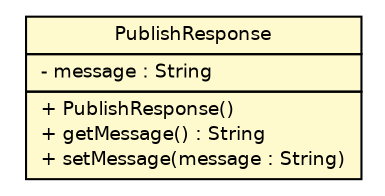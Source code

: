 #!/usr/local/bin/dot
#
# Class diagram 
# Generated by UMLGraph version R5_6-24-gf6e263 (http://www.umlgraph.org/)
#

digraph G {
	edge [fontname="Helvetica",fontsize=10,labelfontname="Helvetica",labelfontsize=10];
	node [fontname="Helvetica",fontsize=10,shape=plaintext];
	nodesep=0.25;
	ranksep=0.5;
	// cloud.robots.bridge.client.internal.model.PublishResponse
	c420 [label=<<table title="cloud.robots.bridge.client.internal.model.PublishResponse" border="0" cellborder="1" cellspacing="0" cellpadding="2" port="p" bgcolor="lemonChiffon" href="./PublishResponse.html">
		<tr><td><table border="0" cellspacing="0" cellpadding="1">
<tr><td align="center" balign="center"> PublishResponse </td></tr>
		</table></td></tr>
		<tr><td><table border="0" cellspacing="0" cellpadding="1">
<tr><td align="left" balign="left"> - message : String </td></tr>
		</table></td></tr>
		<tr><td><table border="0" cellspacing="0" cellpadding="1">
<tr><td align="left" balign="left"> + PublishResponse() </td></tr>
<tr><td align="left" balign="left"> + getMessage() : String </td></tr>
<tr><td align="left" balign="left"> + setMessage(message : String) </td></tr>
		</table></td></tr>
		</table>>, URL="./PublishResponse.html", fontname="Helvetica", fontcolor="black", fontsize=9.0];
}

